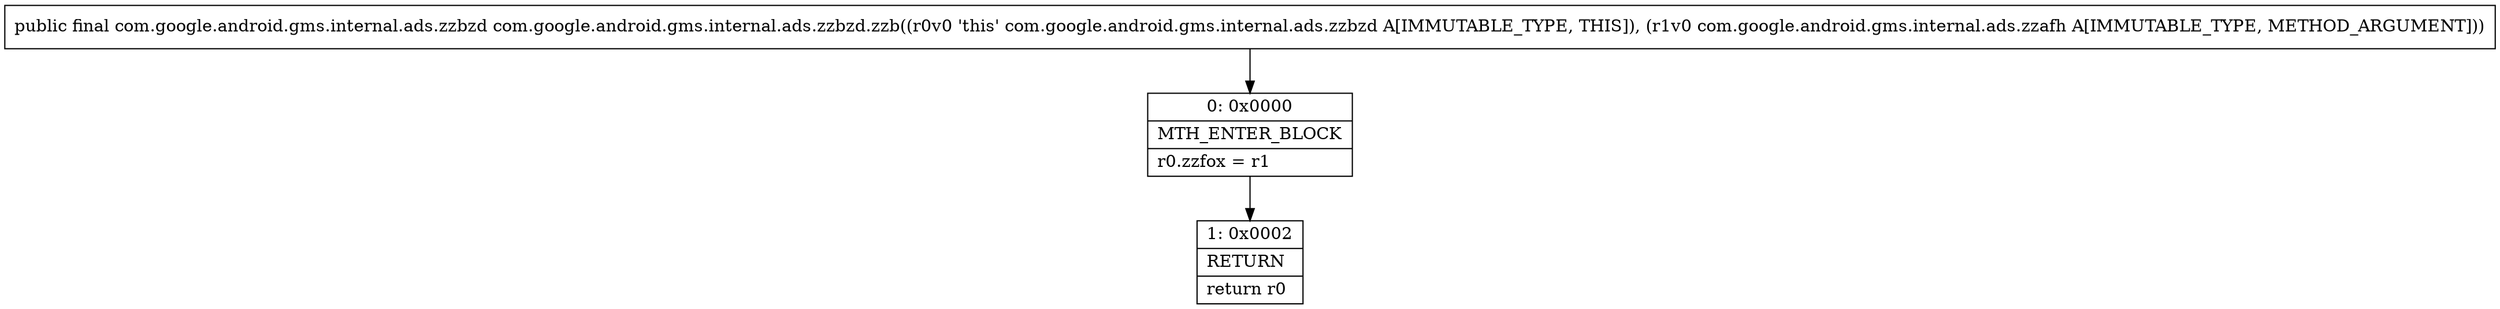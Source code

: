 digraph "CFG forcom.google.android.gms.internal.ads.zzbzd.zzb(Lcom\/google\/android\/gms\/internal\/ads\/zzafh;)Lcom\/google\/android\/gms\/internal\/ads\/zzbzd;" {
Node_0 [shape=record,label="{0\:\ 0x0000|MTH_ENTER_BLOCK\l|r0.zzfox = r1\l}"];
Node_1 [shape=record,label="{1\:\ 0x0002|RETURN\l|return r0\l}"];
MethodNode[shape=record,label="{public final com.google.android.gms.internal.ads.zzbzd com.google.android.gms.internal.ads.zzbzd.zzb((r0v0 'this' com.google.android.gms.internal.ads.zzbzd A[IMMUTABLE_TYPE, THIS]), (r1v0 com.google.android.gms.internal.ads.zzafh A[IMMUTABLE_TYPE, METHOD_ARGUMENT])) }"];
MethodNode -> Node_0;
Node_0 -> Node_1;
}

